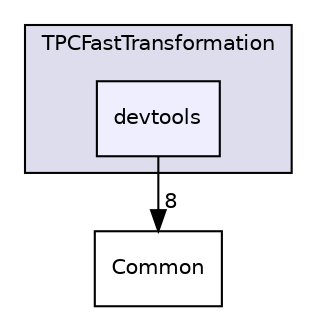 digraph "/home/travis/build/AliceO2Group/AliceO2/GPU/TPCFastTransformation/devtools" {
  bgcolor=transparent;
  compound=true
  node [ fontsize="10", fontname="Helvetica"];
  edge [ labelfontsize="10", labelfontname="Helvetica"];
  subgraph clusterdir_ee87ad93049d1677c6ffb88a968be9d4 {
    graph [ bgcolor="#ddddee", pencolor="black", label="TPCFastTransformation" fontname="Helvetica", fontsize="10", URL="dir_ee87ad93049d1677c6ffb88a968be9d4.html"]
  dir_7ad649965a5489c35011f30c932bc649 [shape=box, label="devtools", style="filled", fillcolor="#eeeeff", pencolor="black", URL="dir_7ad649965a5489c35011f30c932bc649.html"];
  }
  dir_ba48ca66118492a4424f86e9da0f6902 [shape=box label="Common" URL="dir_ba48ca66118492a4424f86e9da0f6902.html"];
  dir_7ad649965a5489c35011f30c932bc649->dir_ba48ca66118492a4424f86e9da0f6902 [headlabel="8", labeldistance=1.5 headhref="dir_000704_000675.html"];
}
